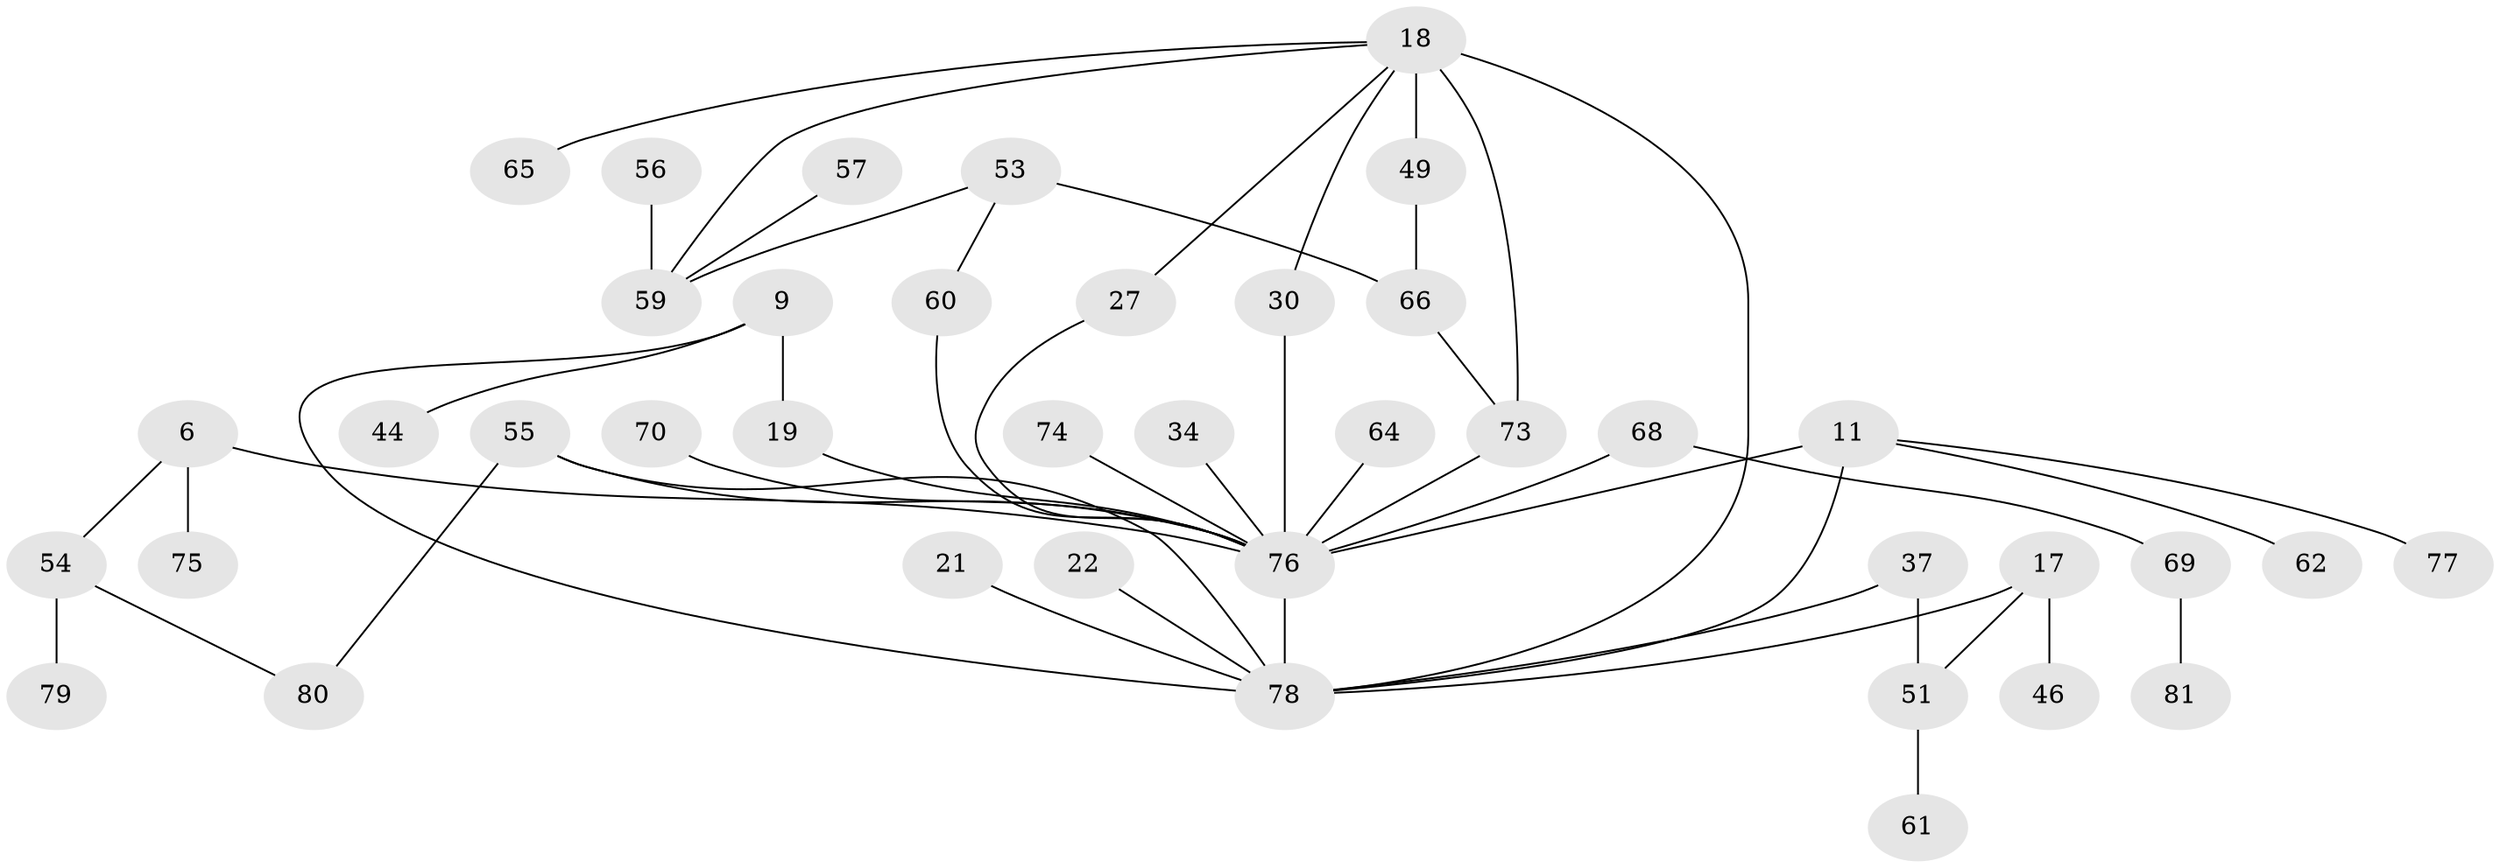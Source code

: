 // original degree distribution, {4: 0.13580246913580246, 5: 0.08641975308641975, 7: 0.037037037037037035, 6: 0.037037037037037035, 3: 0.19753086419753085, 2: 0.25925925925925924, 1: 0.24691358024691357}
// Generated by graph-tools (version 1.1) at 2025/45/03/04/25 21:45:27]
// undirected, 40 vertices, 50 edges
graph export_dot {
graph [start="1"]
  node [color=gray90,style=filled];
  6;
  9;
  11 [super="+3"];
  17;
  18 [super="+4"];
  19 [super="+7"];
  21;
  22;
  27;
  30;
  34;
  37;
  44;
  46;
  49;
  51 [super="+45"];
  53;
  54 [super="+23"];
  55;
  56;
  57;
  59 [super="+38"];
  60;
  61;
  62;
  64;
  65;
  66 [super="+47"];
  68 [super="+40"];
  69;
  70;
  73 [super="+50"];
  74;
  75;
  76 [super="+28+71+5+67+48"];
  77 [super="+15"];
  78 [super="+72+42+58"];
  79 [super="+43"];
  80;
  81;
  6 -- 75;
  6 -- 54 [weight=2];
  6 -- 76 [weight=3];
  9 -- 44;
  9 -- 19;
  9 -- 78 [weight=3];
  11 -- 62;
  11 -- 76 [weight=4];
  11 -- 77;
  11 -- 78;
  17 -- 46;
  17 -- 51 [weight=2];
  17 -- 78;
  18 -- 30;
  18 -- 49;
  18 -- 59 [weight=2];
  18 -- 65;
  18 -- 27;
  18 -- 78 [weight=4];
  18 -- 73;
  19 -- 76;
  21 -- 78;
  22 -- 78;
  27 -- 76;
  30 -- 76;
  34 -- 76;
  37 -- 51;
  37 -- 78;
  49 -- 66;
  51 -- 61;
  53 -- 60;
  53 -- 66 [weight=2];
  53 -- 59;
  54 -- 80;
  54 -- 79;
  55 -- 80;
  55 -- 76;
  55 -- 78 [weight=2];
  56 -- 59;
  57 -- 59;
  60 -- 76;
  64 -- 76;
  66 -- 73 [weight=2];
  68 -- 69 [weight=2];
  68 -- 76 [weight=2];
  69 -- 81;
  70 -- 76;
  73 -- 76;
  74 -- 76;
  76 -- 78 [weight=6];
}
